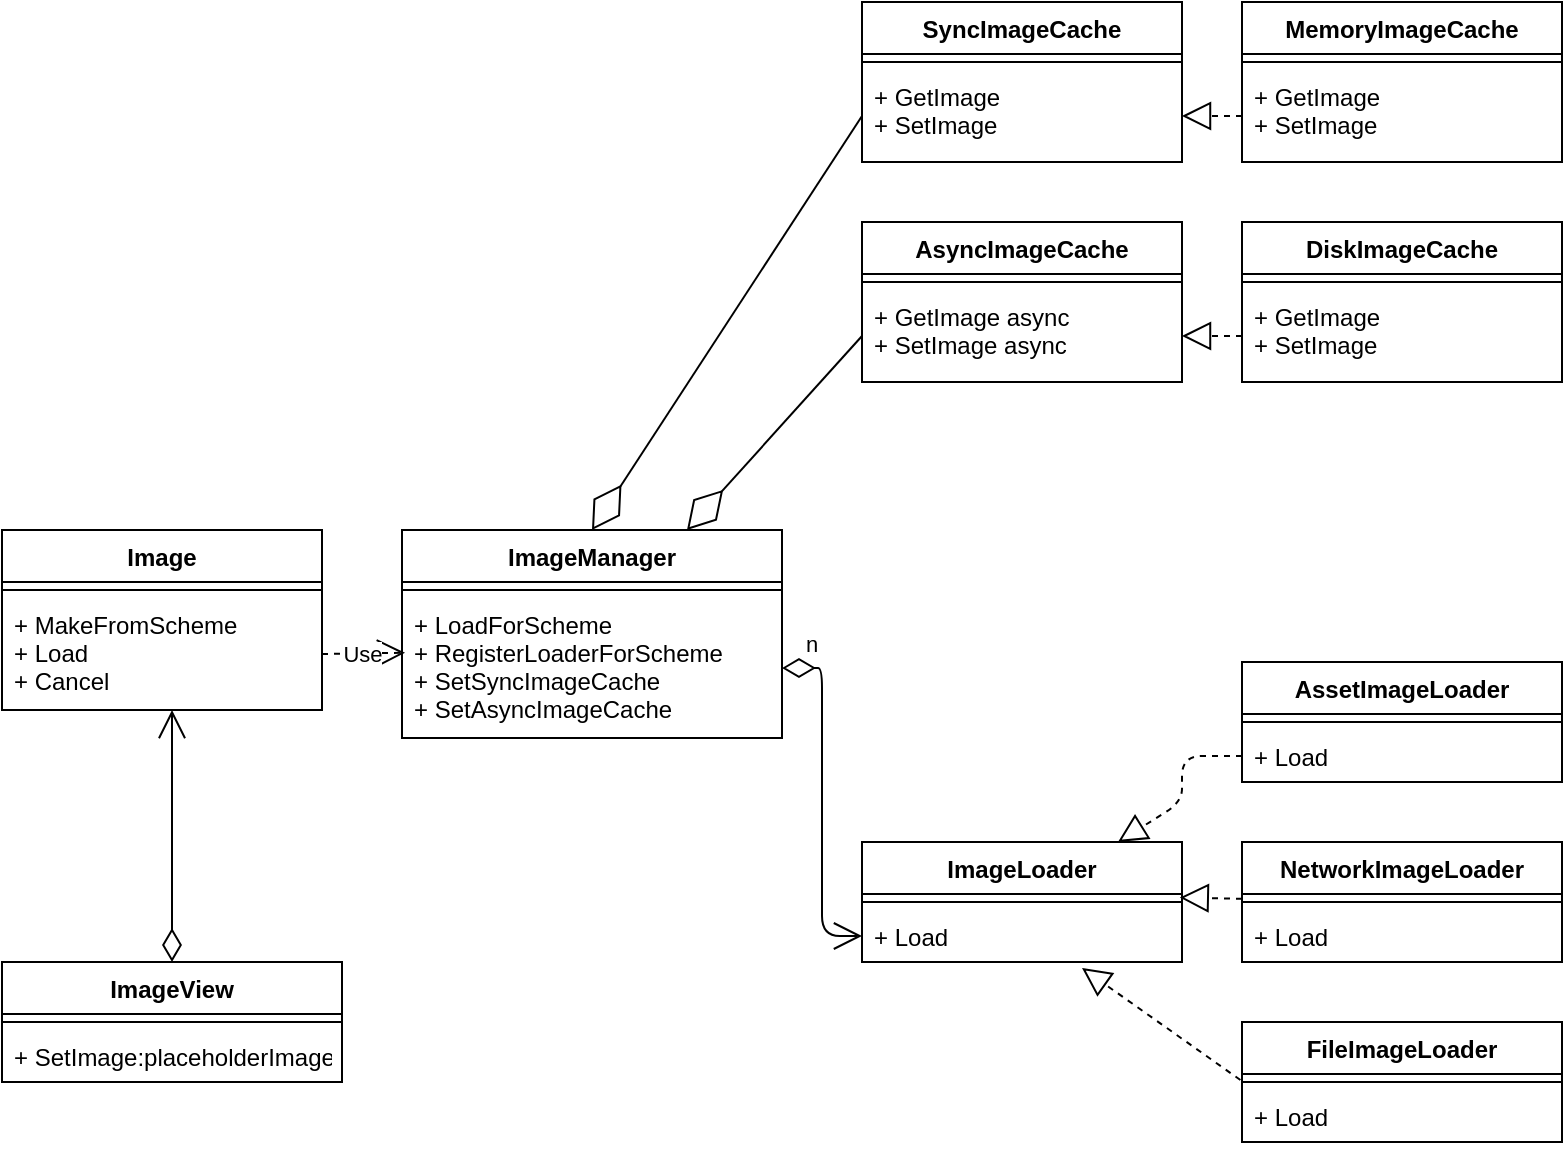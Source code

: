 <mxfile version="14.9.2" type="github" pages="2">
  <diagram id="C5RBs43oDa-KdzZeNtuy" name="类图">
    <mxGraphModel dx="1550" dy="835" grid="1" gridSize="10" guides="1" tooltips="1" connect="1" arrows="1" fold="1" page="1" pageScale="1" pageWidth="827" pageHeight="1169" math="0" shadow="0">
      <root>
        <mxCell id="WIyWlLk6GJQsqaUBKTNV-0" />
        <mxCell id="WIyWlLk6GJQsqaUBKTNV-1" parent="WIyWlLk6GJQsqaUBKTNV-0" />
        <mxCell id="ElBxLmXVURE3lKghsFF9-0" value="Image" style="swimlane;fontStyle=1;align=center;verticalAlign=top;childLayout=stackLayout;horizontal=1;startSize=26;horizontalStack=0;resizeParent=1;resizeParentMax=0;resizeLast=0;collapsible=1;marginBottom=0;" vertex="1" parent="WIyWlLk6GJQsqaUBKTNV-1">
          <mxGeometry x="10" y="364" width="160" height="90" as="geometry" />
        </mxCell>
        <mxCell id="ElBxLmXVURE3lKghsFF9-2" value="" style="line;strokeWidth=1;fillColor=none;align=left;verticalAlign=middle;spacingTop=-1;spacingLeft=3;spacingRight=3;rotatable=0;labelPosition=right;points=[];portConstraint=eastwest;" vertex="1" parent="ElBxLmXVURE3lKghsFF9-0">
          <mxGeometry y="26" width="160" height="8" as="geometry" />
        </mxCell>
        <mxCell id="ElBxLmXVURE3lKghsFF9-3" value="+ MakeFromScheme&#xa;+ Load&#xa;+ Cancel" style="text;strokeColor=none;fillColor=none;align=left;verticalAlign=top;spacingLeft=4;spacingRight=4;overflow=hidden;rotatable=0;points=[[0,0.5],[1,0.5]];portConstraint=eastwest;" vertex="1" parent="ElBxLmXVURE3lKghsFF9-0">
          <mxGeometry y="34" width="160" height="56" as="geometry" />
        </mxCell>
        <mxCell id="ElBxLmXVURE3lKghsFF9-4" value="ImageManager" style="swimlane;fontStyle=1;align=center;verticalAlign=top;childLayout=stackLayout;horizontal=1;startSize=26;horizontalStack=0;resizeParent=1;resizeParentMax=0;resizeLast=0;collapsible=1;marginBottom=0;" vertex="1" parent="WIyWlLk6GJQsqaUBKTNV-1">
          <mxGeometry x="210" y="364" width="190" height="104" as="geometry" />
        </mxCell>
        <mxCell id="ElBxLmXVURE3lKghsFF9-6" value="" style="line;strokeWidth=1;fillColor=none;align=left;verticalAlign=middle;spacingTop=-1;spacingLeft=3;spacingRight=3;rotatable=0;labelPosition=right;points=[];portConstraint=eastwest;" vertex="1" parent="ElBxLmXVURE3lKghsFF9-4">
          <mxGeometry y="26" width="190" height="8" as="geometry" />
        </mxCell>
        <mxCell id="ElBxLmXVURE3lKghsFF9-7" value="+ LoadForScheme&#xa;+ RegisterLoaderForScheme&#xa;+ SetSyncImageCache&#xa;+ SetAsyncImageCache" style="text;strokeColor=none;fillColor=none;align=left;verticalAlign=top;spacingLeft=4;spacingRight=4;overflow=hidden;rotatable=0;points=[[0,0.5],[1,0.5]];portConstraint=eastwest;" vertex="1" parent="ElBxLmXVURE3lKghsFF9-4">
          <mxGeometry y="34" width="190" height="70" as="geometry" />
        </mxCell>
        <mxCell id="ElBxLmXVURE3lKghsFF9-8" value="ImageLoader" style="swimlane;fontStyle=1;align=center;verticalAlign=top;childLayout=stackLayout;horizontal=1;startSize=26;horizontalStack=0;resizeParent=1;resizeParentMax=0;resizeLast=0;collapsible=1;marginBottom=0;" vertex="1" parent="WIyWlLk6GJQsqaUBKTNV-1">
          <mxGeometry x="440" y="520" width="160" height="60" as="geometry" />
        </mxCell>
        <mxCell id="ElBxLmXVURE3lKghsFF9-10" value="" style="line;strokeWidth=1;fillColor=none;align=left;verticalAlign=middle;spacingTop=-1;spacingLeft=3;spacingRight=3;rotatable=0;labelPosition=right;points=[];portConstraint=eastwest;" vertex="1" parent="ElBxLmXVURE3lKghsFF9-8">
          <mxGeometry y="26" width="160" height="8" as="geometry" />
        </mxCell>
        <mxCell id="ElBxLmXVURE3lKghsFF9-11" value="+ Load" style="text;strokeColor=none;fillColor=none;align=left;verticalAlign=top;spacingLeft=4;spacingRight=4;overflow=hidden;rotatable=0;points=[[0,0.5],[1,0.5]];portConstraint=eastwest;" vertex="1" parent="ElBxLmXVURE3lKghsFF9-8">
          <mxGeometry y="34" width="160" height="26" as="geometry" />
        </mxCell>
        <mxCell id="ElBxLmXVURE3lKghsFF9-12" value="FileImageLoader" style="swimlane;fontStyle=1;align=center;verticalAlign=top;childLayout=stackLayout;horizontal=1;startSize=26;horizontalStack=0;resizeParent=1;resizeParentMax=0;resizeLast=0;collapsible=1;marginBottom=0;" vertex="1" parent="WIyWlLk6GJQsqaUBKTNV-1">
          <mxGeometry x="630" y="610" width="160" height="60" as="geometry" />
        </mxCell>
        <mxCell id="ElBxLmXVURE3lKghsFF9-14" value="" style="line;strokeWidth=1;fillColor=none;align=left;verticalAlign=middle;spacingTop=-1;spacingLeft=3;spacingRight=3;rotatable=0;labelPosition=right;points=[];portConstraint=eastwest;" vertex="1" parent="ElBxLmXVURE3lKghsFF9-12">
          <mxGeometry y="26" width="160" height="8" as="geometry" />
        </mxCell>
        <mxCell id="ElBxLmXVURE3lKghsFF9-15" value="+ Load" style="text;strokeColor=none;fillColor=none;align=left;verticalAlign=top;spacingLeft=4;spacingRight=4;overflow=hidden;rotatable=0;points=[[0,0.5],[1,0.5]];portConstraint=eastwest;" vertex="1" parent="ElBxLmXVURE3lKghsFF9-12">
          <mxGeometry y="34" width="160" height="26" as="geometry" />
        </mxCell>
        <mxCell id="ElBxLmXVURE3lKghsFF9-16" value="NetworkImageLoader" style="swimlane;fontStyle=1;align=center;verticalAlign=top;childLayout=stackLayout;horizontal=1;startSize=26;horizontalStack=0;resizeParent=1;resizeParentMax=0;resizeLast=0;collapsible=1;marginBottom=0;" vertex="1" parent="WIyWlLk6GJQsqaUBKTNV-1">
          <mxGeometry x="630" y="520" width="160" height="60" as="geometry" />
        </mxCell>
        <mxCell id="ElBxLmXVURE3lKghsFF9-17" value="" style="line;strokeWidth=1;fillColor=none;align=left;verticalAlign=middle;spacingTop=-1;spacingLeft=3;spacingRight=3;rotatable=0;labelPosition=right;points=[];portConstraint=eastwest;" vertex="1" parent="ElBxLmXVURE3lKghsFF9-16">
          <mxGeometry y="26" width="160" height="8" as="geometry" />
        </mxCell>
        <mxCell id="ElBxLmXVURE3lKghsFF9-18" value="+ Load" style="text;strokeColor=none;fillColor=none;align=left;verticalAlign=top;spacingLeft=4;spacingRight=4;overflow=hidden;rotatable=0;points=[[0,0.5],[1,0.5]];portConstraint=eastwest;" vertex="1" parent="ElBxLmXVURE3lKghsFF9-16">
          <mxGeometry y="34" width="160" height="26" as="geometry" />
        </mxCell>
        <mxCell id="ElBxLmXVURE3lKghsFF9-19" value="AssetImageLoader" style="swimlane;fontStyle=1;align=center;verticalAlign=top;childLayout=stackLayout;horizontal=1;startSize=26;horizontalStack=0;resizeParent=1;resizeParentMax=0;resizeLast=0;collapsible=1;marginBottom=0;" vertex="1" parent="WIyWlLk6GJQsqaUBKTNV-1">
          <mxGeometry x="630" y="430" width="160" height="60" as="geometry" />
        </mxCell>
        <mxCell id="ElBxLmXVURE3lKghsFF9-20" value="" style="line;strokeWidth=1;fillColor=none;align=left;verticalAlign=middle;spacingTop=-1;spacingLeft=3;spacingRight=3;rotatable=0;labelPosition=right;points=[];portConstraint=eastwest;" vertex="1" parent="ElBxLmXVURE3lKghsFF9-19">
          <mxGeometry y="26" width="160" height="8" as="geometry" />
        </mxCell>
        <mxCell id="ElBxLmXVURE3lKghsFF9-21" value="+ Load" style="text;strokeColor=none;fillColor=none;align=left;verticalAlign=top;spacingLeft=4;spacingRight=4;overflow=hidden;rotatable=0;points=[[0,0.5],[1,0.5]];portConstraint=eastwest;" vertex="1" parent="ElBxLmXVURE3lKghsFF9-19">
          <mxGeometry y="34" width="160" height="26" as="geometry" />
        </mxCell>
        <mxCell id="ElBxLmXVURE3lKghsFF9-22" value="SyncImageCache" style="swimlane;fontStyle=1;align=center;verticalAlign=top;childLayout=stackLayout;horizontal=1;startSize=26;horizontalStack=0;resizeParent=1;resizeParentMax=0;resizeLast=0;collapsible=1;marginBottom=0;" vertex="1" parent="WIyWlLk6GJQsqaUBKTNV-1">
          <mxGeometry x="440" y="100" width="160" height="80" as="geometry" />
        </mxCell>
        <mxCell id="ElBxLmXVURE3lKghsFF9-24" value="" style="line;strokeWidth=1;fillColor=none;align=left;verticalAlign=middle;spacingTop=-1;spacingLeft=3;spacingRight=3;rotatable=0;labelPosition=right;points=[];portConstraint=eastwest;" vertex="1" parent="ElBxLmXVURE3lKghsFF9-22">
          <mxGeometry y="26" width="160" height="8" as="geometry" />
        </mxCell>
        <mxCell id="ElBxLmXVURE3lKghsFF9-25" value="+ GetImage&#xa;+ SetImage" style="text;strokeColor=none;fillColor=none;align=left;verticalAlign=top;spacingLeft=4;spacingRight=4;overflow=hidden;rotatable=0;points=[[0,0.5],[1,0.5]];portConstraint=eastwest;" vertex="1" parent="ElBxLmXVURE3lKghsFF9-22">
          <mxGeometry y="34" width="160" height="46" as="geometry" />
        </mxCell>
        <mxCell id="ElBxLmXVURE3lKghsFF9-26" value="AsyncImageCache" style="swimlane;fontStyle=1;align=center;verticalAlign=top;childLayout=stackLayout;horizontal=1;startSize=26;horizontalStack=0;resizeParent=1;resizeParentMax=0;resizeLast=0;collapsible=1;marginBottom=0;" vertex="1" parent="WIyWlLk6GJQsqaUBKTNV-1">
          <mxGeometry x="440" y="210" width="160" height="80" as="geometry" />
        </mxCell>
        <mxCell id="ElBxLmXVURE3lKghsFF9-27" value="" style="line;strokeWidth=1;fillColor=none;align=left;verticalAlign=middle;spacingTop=-1;spacingLeft=3;spacingRight=3;rotatable=0;labelPosition=right;points=[];portConstraint=eastwest;" vertex="1" parent="ElBxLmXVURE3lKghsFF9-26">
          <mxGeometry y="26" width="160" height="8" as="geometry" />
        </mxCell>
        <mxCell id="ElBxLmXVURE3lKghsFF9-28" value="+ GetImage async&#xa;+ SetImage async" style="text;strokeColor=none;fillColor=none;align=left;verticalAlign=top;spacingLeft=4;spacingRight=4;overflow=hidden;rotatable=0;points=[[0,0.5],[1,0.5]];portConstraint=eastwest;" vertex="1" parent="ElBxLmXVURE3lKghsFF9-26">
          <mxGeometry y="34" width="160" height="46" as="geometry" />
        </mxCell>
        <mxCell id="ElBxLmXVURE3lKghsFF9-29" value="MemoryImageCache" style="swimlane;fontStyle=1;align=center;verticalAlign=top;childLayout=stackLayout;horizontal=1;startSize=26;horizontalStack=0;resizeParent=1;resizeParentMax=0;resizeLast=0;collapsible=1;marginBottom=0;" vertex="1" parent="WIyWlLk6GJQsqaUBKTNV-1">
          <mxGeometry x="630" y="100" width="160" height="80" as="geometry" />
        </mxCell>
        <mxCell id="ElBxLmXVURE3lKghsFF9-30" value="" style="line;strokeWidth=1;fillColor=none;align=left;verticalAlign=middle;spacingTop=-1;spacingLeft=3;spacingRight=3;rotatable=0;labelPosition=right;points=[];portConstraint=eastwest;" vertex="1" parent="ElBxLmXVURE3lKghsFF9-29">
          <mxGeometry y="26" width="160" height="8" as="geometry" />
        </mxCell>
        <mxCell id="ElBxLmXVURE3lKghsFF9-31" value="+ GetImage&#xa;+ SetImage" style="text;strokeColor=none;fillColor=none;align=left;verticalAlign=top;spacingLeft=4;spacingRight=4;overflow=hidden;rotatable=0;points=[[0,0.5],[1,0.5]];portConstraint=eastwest;" vertex="1" parent="ElBxLmXVURE3lKghsFF9-29">
          <mxGeometry y="34" width="160" height="46" as="geometry" />
        </mxCell>
        <mxCell id="ElBxLmXVURE3lKghsFF9-32" value="DiskImageCache" style="swimlane;fontStyle=1;align=center;verticalAlign=top;childLayout=stackLayout;horizontal=1;startSize=26;horizontalStack=0;resizeParent=1;resizeParentMax=0;resizeLast=0;collapsible=1;marginBottom=0;" vertex="1" parent="WIyWlLk6GJQsqaUBKTNV-1">
          <mxGeometry x="630" y="210" width="160" height="80" as="geometry" />
        </mxCell>
        <mxCell id="ElBxLmXVURE3lKghsFF9-33" value="" style="line;strokeWidth=1;fillColor=none;align=left;verticalAlign=middle;spacingTop=-1;spacingLeft=3;spacingRight=3;rotatable=0;labelPosition=right;points=[];portConstraint=eastwest;" vertex="1" parent="ElBxLmXVURE3lKghsFF9-32">
          <mxGeometry y="26" width="160" height="8" as="geometry" />
        </mxCell>
        <mxCell id="ElBxLmXVURE3lKghsFF9-34" value="+ GetImage&#xa;+ SetImage" style="text;strokeColor=none;fillColor=none;align=left;verticalAlign=top;spacingLeft=4;spacingRight=4;overflow=hidden;rotatable=0;points=[[0,0.5],[1,0.5]];portConstraint=eastwest;" vertex="1" parent="ElBxLmXVURE3lKghsFF9-32">
          <mxGeometry y="34" width="160" height="46" as="geometry" />
        </mxCell>
        <mxCell id="ElBxLmXVURE3lKghsFF9-39" value="ImageView" style="swimlane;fontStyle=1;align=center;verticalAlign=top;childLayout=stackLayout;horizontal=1;startSize=26;horizontalStack=0;resizeParent=1;resizeParentMax=0;resizeLast=0;collapsible=1;marginBottom=0;" vertex="1" parent="WIyWlLk6GJQsqaUBKTNV-1">
          <mxGeometry x="10" y="580" width="170" height="60" as="geometry" />
        </mxCell>
        <mxCell id="ElBxLmXVURE3lKghsFF9-41" value="" style="line;strokeWidth=1;fillColor=none;align=left;verticalAlign=middle;spacingTop=-1;spacingLeft=3;spacingRight=3;rotatable=0;labelPosition=right;points=[];portConstraint=eastwest;" vertex="1" parent="ElBxLmXVURE3lKghsFF9-39">
          <mxGeometry y="26" width="170" height="8" as="geometry" />
        </mxCell>
        <mxCell id="ElBxLmXVURE3lKghsFF9-42" value="+ SetImage:placeholderImage" style="text;strokeColor=none;fillColor=none;align=left;verticalAlign=top;spacingLeft=4;spacingRight=4;overflow=hidden;rotatable=0;points=[[0,0.5],[1,0.5]];portConstraint=eastwest;" vertex="1" parent="ElBxLmXVURE3lKghsFF9-39">
          <mxGeometry y="34" width="170" height="26" as="geometry" />
        </mxCell>
        <mxCell id="ElBxLmXVURE3lKghsFF9-47" value="" style="endArrow=open;html=1;endSize=12;startArrow=diamondThin;startSize=14;startFill=0;edgeStyle=orthogonalEdgeStyle;align=left;verticalAlign=bottom;exitX=0.5;exitY=0;exitDx=0;exitDy=0;" edge="1" parent="WIyWlLk6GJQsqaUBKTNV-1" source="ElBxLmXVURE3lKghsFF9-39" target="ElBxLmXVURE3lKghsFF9-3">
          <mxGeometry x="-0.682" y="25" relative="1" as="geometry">
            <mxPoint x="70" y="520" as="sourcePoint" />
            <mxPoint x="230" y="520" as="targetPoint" />
            <Array as="points">
              <mxPoint x="95" y="500" />
              <mxPoint x="95" y="500" />
            </Array>
            <mxPoint as="offset" />
          </mxGeometry>
        </mxCell>
        <mxCell id="ElBxLmXVURE3lKghsFF9-57" value="" style="endArrow=block;dashed=1;endFill=0;endSize=12;html=1;entryX=1;entryY=0.5;entryDx=0;entryDy=0;" edge="1" parent="WIyWlLk6GJQsqaUBKTNV-1" source="ElBxLmXVURE3lKghsFF9-31" target="ElBxLmXVURE3lKghsFF9-25">
          <mxGeometry width="160" relative="1" as="geometry">
            <mxPoint x="30" y="57" as="sourcePoint" />
            <mxPoint x="910" y="257" as="targetPoint" />
          </mxGeometry>
        </mxCell>
        <mxCell id="ElBxLmXVURE3lKghsFF9-58" value="" style="endArrow=block;dashed=1;endFill=0;endSize=12;html=1;entryX=1;entryY=0.5;entryDx=0;entryDy=0;" edge="1" parent="WIyWlLk6GJQsqaUBKTNV-1" source="ElBxLmXVURE3lKghsFF9-34" target="ElBxLmXVURE3lKghsFF9-28">
          <mxGeometry width="160" relative="1" as="geometry">
            <mxPoint x="30" y="57" as="sourcePoint" />
            <mxPoint x="910" y="477" as="targetPoint" />
          </mxGeometry>
        </mxCell>
        <mxCell id="ElBxLmXVURE3lKghsFF9-59" value="" style="endArrow=block;dashed=1;endFill=0;endSize=12;html=1;" edge="1" parent="WIyWlLk6GJQsqaUBKTNV-1" source="ElBxLmXVURE3lKghsFF9-21" target="ElBxLmXVURE3lKghsFF9-8">
          <mxGeometry width="160" relative="1" as="geometry">
            <mxPoint x="470" y="477" as="sourcePoint" />
            <mxPoint x="540" y="477" as="targetPoint" />
            <Array as="points">
              <mxPoint x="600" y="477" />
              <mxPoint x="600" y="500" />
            </Array>
          </mxGeometry>
        </mxCell>
        <mxCell id="ElBxLmXVURE3lKghsFF9-60" value="" style="endArrow=block;dashed=1;endFill=0;endSize=12;html=1;entryX=0.993;entryY=0.225;entryDx=0;entryDy=0;entryPerimeter=0;" edge="1" parent="WIyWlLk6GJQsqaUBKTNV-1" source="ElBxLmXVURE3lKghsFF9-17" target="ElBxLmXVURE3lKghsFF9-10">
          <mxGeometry width="160" relative="1" as="geometry">
            <mxPoint x="30" y="30" as="sourcePoint" />
            <mxPoint x="910" y="1070" as="targetPoint" />
          </mxGeometry>
        </mxCell>
        <mxCell id="ElBxLmXVURE3lKghsFF9-61" value="" style="endArrow=block;dashed=1;endFill=0;endSize=12;html=1;exitX=-0.005;exitY=-0.192;exitDx=0;exitDy=0;exitPerimeter=0;" edge="1" parent="WIyWlLk6GJQsqaUBKTNV-1" source="ElBxLmXVURE3lKghsFF9-15">
          <mxGeometry width="160" relative="1" as="geometry">
            <mxPoint x="470" y="640" as="sourcePoint" />
            <mxPoint x="550" y="583" as="targetPoint" />
          </mxGeometry>
        </mxCell>
        <mxCell id="ElBxLmXVURE3lKghsFF9-69" value="" style="endArrow=diamondThin;endFill=0;endSize=24;html=1;entryX=0.5;entryY=0;entryDx=0;entryDy=0;exitX=0;exitY=0.5;exitDx=0;exitDy=0;" edge="1" parent="WIyWlLk6GJQsqaUBKTNV-1" source="ElBxLmXVURE3lKghsFF9-25" target="ElBxLmXVURE3lKghsFF9-4">
          <mxGeometry width="160" relative="1" as="geometry">
            <mxPoint x="370" y="220" as="sourcePoint" />
            <mxPoint x="560" y="394" as="targetPoint" />
          </mxGeometry>
        </mxCell>
        <mxCell id="ElBxLmXVURE3lKghsFF9-70" value="" style="endArrow=diamondThin;endFill=0;endSize=24;html=1;exitX=0;exitY=0.5;exitDx=0;exitDy=0;entryX=0.75;entryY=0;entryDx=0;entryDy=0;" edge="1" parent="WIyWlLk6GJQsqaUBKTNV-1" source="ElBxLmXVURE3lKghsFF9-28" target="ElBxLmXVURE3lKghsFF9-4">
          <mxGeometry width="160" relative="1" as="geometry">
            <mxPoint x="400" y="433" as="sourcePoint" />
            <mxPoint x="580" y="400" as="targetPoint" />
          </mxGeometry>
        </mxCell>
        <mxCell id="ElBxLmXVURE3lKghsFF9-72" value="Use" style="endArrow=open;endSize=12;dashed=1;html=1;exitX=1;exitY=0.5;exitDx=0;exitDy=0;entryX=0.008;entryY=0.391;entryDx=0;entryDy=0;entryPerimeter=0;" edge="1" parent="WIyWlLk6GJQsqaUBKTNV-1" source="ElBxLmXVURE3lKghsFF9-3" target="ElBxLmXVURE3lKghsFF9-7">
          <mxGeometry x="-0.036" width="160" relative="1" as="geometry">
            <mxPoint x="170" y="230" as="sourcePoint" />
            <mxPoint x="330" y="230" as="targetPoint" />
            <mxPoint as="offset" />
          </mxGeometry>
        </mxCell>
        <mxCell id="ElBxLmXVURE3lKghsFF9-76" value="n" style="endArrow=open;html=1;endSize=12;startArrow=diamondThin;startSize=14;startFill=0;edgeStyle=orthogonalEdgeStyle;align=left;verticalAlign=bottom;entryX=0;entryY=0.5;entryDx=0;entryDy=0;" edge="1" parent="WIyWlLk6GJQsqaUBKTNV-1" source="ElBxLmXVURE3lKghsFF9-7" target="ElBxLmXVURE3lKghsFF9-11">
          <mxGeometry x="-0.885" y="3" relative="1" as="geometry">
            <mxPoint x="400" y="433" as="sourcePoint" />
            <mxPoint x="560" y="433" as="targetPoint" />
            <mxPoint as="offset" />
          </mxGeometry>
        </mxCell>
      </root>
    </mxGraphModel>
  </diagram>
  <diagram id="e6dttKG3sNZECCLw9FD5" name="流程图">
    <mxGraphModel dx="1550" dy="835" grid="1" gridSize="10" guides="1" tooltips="1" connect="1" arrows="1" fold="1" page="1" pageScale="1" pageWidth="827" pageHeight="1169" math="0" shadow="0">
      <root>
        <mxCell id="rP0O626_A922gGDtF3Uu-0" />
        <mxCell id="rP0O626_A922gGDtF3Uu-1" parent="rP0O626_A922gGDtF3Uu-0" />
        <mxCell id="KD-U0tcxU5hQemNpGooo-1" style="edgeStyle=elbowEdgeStyle;rounded=0;orthogonalLoop=1;jettySize=auto;elbow=vertical;html=1;" edge="1" parent="rP0O626_A922gGDtF3Uu-1" source="KD-U0tcxU5hQemNpGooo-0">
          <mxGeometry relative="1" as="geometry">
            <mxPoint x="414" y="120" as="targetPoint" />
          </mxGeometry>
        </mxCell>
        <mxCell id="KD-U0tcxU5hQemNpGooo-0" value="ImageView&lt;br&gt;Mount" style="strokeWidth=2;html=1;shape=mxgraph.flowchart.start_1;whiteSpace=wrap;" vertex="1" parent="rP0O626_A922gGDtF3Uu-1">
          <mxGeometry x="364" y="20" width="100" height="60" as="geometry" />
        </mxCell>
        <mxCell id="KD-U0tcxU5hQemNpGooo-3" style="edgeStyle=elbowEdgeStyle;rounded=0;orthogonalLoop=1;jettySize=auto;elbow=vertical;html=1;" edge="1" parent="rP0O626_A922gGDtF3Uu-1" source="KD-U0tcxU5hQemNpGooo-2">
          <mxGeometry relative="1" as="geometry">
            <mxPoint x="414" y="200" as="targetPoint" />
          </mxGeometry>
        </mxCell>
        <mxCell id="KD-U0tcxU5hQemNpGooo-2" value="通知Image加载" style="rounded=1;whiteSpace=wrap;html=1;absoluteArcSize=1;arcSize=14;strokeWidth=2;" vertex="1" parent="rP0O626_A922gGDtF3Uu-1">
          <mxGeometry x="364" y="120" width="100" height="40" as="geometry" />
        </mxCell>
        <mxCell id="KD-U0tcxU5hQemNpGooo-6" style="edgeStyle=elbowEdgeStyle;rounded=0;orthogonalLoop=1;jettySize=auto;elbow=vertical;html=1;" edge="1" parent="rP0O626_A922gGDtF3Uu-1" source="KD-U0tcxU5hQemNpGooo-4" target="KD-U0tcxU5hQemNpGooo-5">
          <mxGeometry relative="1" as="geometry" />
        </mxCell>
        <mxCell id="KD-U0tcxU5hQemNpGooo-4" value="ImageManager&lt;br&gt;加载" style="rounded=1;whiteSpace=wrap;html=1;absoluteArcSize=1;arcSize=14;strokeWidth=2;" vertex="1" parent="rP0O626_A922gGDtF3Uu-1">
          <mxGeometry x="364" y="200" width="100" height="40" as="geometry" />
        </mxCell>
        <mxCell id="KD-U0tcxU5hQemNpGooo-8" style="edgeStyle=elbowEdgeStyle;rounded=0;orthogonalLoop=1;jettySize=auto;elbow=vertical;html=1;" edge="1" parent="rP0O626_A922gGDtF3Uu-1" source="KD-U0tcxU5hQemNpGooo-5" target="KD-U0tcxU5hQemNpGooo-7">
          <mxGeometry relative="1" as="geometry" />
        </mxCell>
        <mxCell id="KD-U0tcxU5hQemNpGooo-5" value="从SyncCache读取图片" style="rounded=1;whiteSpace=wrap;html=1;absoluteArcSize=1;arcSize=14;strokeWidth=2;" vertex="1" parent="rP0O626_A922gGDtF3Uu-1">
          <mxGeometry x="356" y="270" width="116" height="40" as="geometry" />
        </mxCell>
        <mxCell id="KD-U0tcxU5hQemNpGooo-10" style="edgeStyle=elbowEdgeStyle;rounded=0;orthogonalLoop=1;jettySize=auto;elbow=vertical;html=1;" edge="1" parent="rP0O626_A922gGDtF3Uu-1" source="KD-U0tcxU5hQemNpGooo-7" target="KD-U0tcxU5hQemNpGooo-12">
          <mxGeometry relative="1" as="geometry">
            <mxPoint x="570" y="380" as="targetPoint" />
            <Array as="points">
              <mxPoint x="750" y="650" />
              <mxPoint x="810" y="660" />
            </Array>
          </mxGeometry>
        </mxCell>
        <mxCell id="KD-U0tcxU5hQemNpGooo-11" value="是" style="edgeLabel;html=1;align=center;verticalAlign=middle;resizable=0;points=[];" vertex="1" connectable="0" parent="KD-U0tcxU5hQemNpGooo-10">
          <mxGeometry x="-0.226" relative="1" as="geometry">
            <mxPoint x="-260" y="-163" as="offset" />
          </mxGeometry>
        </mxCell>
        <mxCell id="KD-U0tcxU5hQemNpGooo-13" style="edgeStyle=elbowEdgeStyle;rounded=0;orthogonalLoop=1;jettySize=auto;elbow=vertical;html=1;" edge="1" parent="rP0O626_A922gGDtF3Uu-1" source="KD-U0tcxU5hQemNpGooo-7">
          <mxGeometry relative="1" as="geometry">
            <mxPoint x="414" y="480" as="targetPoint" />
            <Array as="points">
              <mxPoint x="414" y="440" />
            </Array>
          </mxGeometry>
        </mxCell>
        <mxCell id="KD-U0tcxU5hQemNpGooo-14" value="否" style="edgeLabel;html=1;align=center;verticalAlign=middle;resizable=0;points=[];" vertex="1" connectable="0" parent="KD-U0tcxU5hQemNpGooo-13">
          <mxGeometry x="0.34" y="-3" relative="1" as="geometry">
            <mxPoint x="3" y="-10" as="offset" />
          </mxGeometry>
        </mxCell>
        <mxCell id="KD-U0tcxU5hQemNpGooo-7" value="图片是否存在" style="strokeWidth=2;html=1;shape=mxgraph.flowchart.decision;whiteSpace=wrap;" vertex="1" parent="rP0O626_A922gGDtF3Uu-1">
          <mxGeometry x="366" y="340" width="96" height="80" as="geometry" />
        </mxCell>
        <mxCell id="KD-U0tcxU5hQemNpGooo-12" value="设置图片" style="strokeWidth=2;html=1;shape=mxgraph.flowchart.terminator;whiteSpace=wrap;" vertex="1" parent="rP0O626_A922gGDtF3Uu-1">
          <mxGeometry x="364" y="810" width="100" height="60" as="geometry" />
        </mxCell>
        <mxCell id="KD-U0tcxU5hQemNpGooo-30" style="edgeStyle=elbowEdgeStyle;rounded=0;orthogonalLoop=1;jettySize=auto;elbow=vertical;html=1;" edge="1" parent="rP0O626_A922gGDtF3Uu-1" source="KD-U0tcxU5hQemNpGooo-17" target="KD-U0tcxU5hQemNpGooo-21">
          <mxGeometry relative="1" as="geometry" />
        </mxCell>
        <mxCell id="KD-U0tcxU5hQemNpGooo-32" value="File" style="edgeLabel;html=1;align=center;verticalAlign=middle;resizable=0;points=[];" vertex="1" connectable="0" parent="KD-U0tcxU5hQemNpGooo-30">
          <mxGeometry x="-0.427" y="-3" relative="1" as="geometry">
            <mxPoint x="24" y="-3" as="offset" />
          </mxGeometry>
        </mxCell>
        <mxCell id="KD-U0tcxU5hQemNpGooo-40" style="edgeStyle=elbowEdgeStyle;rounded=0;orthogonalLoop=1;jettySize=auto;elbow=vertical;html=1;entryX=1;entryY=0.5;entryDx=0;entryDy=0;entryPerimeter=0;" edge="1" parent="rP0O626_A922gGDtF3Uu-1" source="KD-U0tcxU5hQemNpGooo-17" target="KD-U0tcxU5hQemNpGooo-35">
          <mxGeometry relative="1" as="geometry" />
        </mxCell>
        <mxCell id="KD-U0tcxU5hQemNpGooo-41" value="Network" style="edgeLabel;html=1;align=center;verticalAlign=middle;resizable=0;points=[];" vertex="1" connectable="0" parent="KD-U0tcxU5hQemNpGooo-40">
          <mxGeometry x="0.394" relative="1" as="geometry">
            <mxPoint x="18" as="offset" />
          </mxGeometry>
        </mxCell>
        <mxCell id="KD-U0tcxU5hQemNpGooo-53" style="edgeStyle=elbowEdgeStyle;rounded=0;orthogonalLoop=1;jettySize=auto;elbow=vertical;html=1;" edge="1" parent="rP0O626_A922gGDtF3Uu-1" source="KD-U0tcxU5hQemNpGooo-17">
          <mxGeometry relative="1" as="geometry">
            <mxPoint x="414" y="650" as="targetPoint" />
          </mxGeometry>
        </mxCell>
        <mxCell id="KD-U0tcxU5hQemNpGooo-54" value="其他类型" style="edgeLabel;html=1;align=center;verticalAlign=middle;resizable=0;points=[];" vertex="1" connectable="0" parent="KD-U0tcxU5hQemNpGooo-53">
          <mxGeometry x="-0.286" y="1" relative="1" as="geometry">
            <mxPoint as="offset" />
          </mxGeometry>
        </mxCell>
        <mxCell id="KD-U0tcxU5hQemNpGooo-17" value="判断Image&lt;br&gt;Scheme类型" style="strokeWidth=2;html=1;shape=mxgraph.flowchart.decision;whiteSpace=wrap;" vertex="1" parent="rP0O626_A922gGDtF3Uu-1">
          <mxGeometry x="362" y="480" width="104" height="100" as="geometry" />
        </mxCell>
        <mxCell id="KD-U0tcxU5hQemNpGooo-60" style="edgeStyle=elbowEdgeStyle;rounded=0;orthogonalLoop=1;jettySize=auto;elbow=vertical;html=1;entryX=1;entryY=0.5;entryDx=0;entryDy=0;" edge="1" parent="rP0O626_A922gGDtF3Uu-1" source="KD-U0tcxU5hQemNpGooo-21" target="KD-U0tcxU5hQemNpGooo-48">
          <mxGeometry relative="1" as="geometry">
            <Array as="points">
              <mxPoint x="560" y="750" />
              <mxPoint x="625" y="780" />
            </Array>
          </mxGeometry>
        </mxCell>
        <mxCell id="KD-U0tcxU5hQemNpGooo-21" value="FileImageLoader&lt;br&gt;读取图片数据" style="rounded=1;whiteSpace=wrap;html=1;absoluteArcSize=1;arcSize=14;strokeWidth=2;fillColor=#e1d5e7;strokeColor=#9673a6;" vertex="1" parent="rP0O626_A922gGDtF3Uu-1">
          <mxGeometry x="570" y="510" width="110" height="40" as="geometry" />
        </mxCell>
        <mxCell id="KD-U0tcxU5hQemNpGooo-59" style="edgeStyle=elbowEdgeStyle;rounded=0;orthogonalLoop=1;jettySize=auto;elbow=vertical;html=1;entryX=0;entryY=0.75;entryDx=0;entryDy=0;" edge="1" parent="rP0O626_A922gGDtF3Uu-1" source="KD-U0tcxU5hQemNpGooo-22" target="KD-U0tcxU5hQemNpGooo-48">
          <mxGeometry relative="1" as="geometry">
            <Array as="points">
              <mxPoint x="310" y="760" />
              <mxPoint x="80" y="790" />
            </Array>
          </mxGeometry>
        </mxCell>
        <mxCell id="KD-U0tcxU5hQemNpGooo-22" value="AsyncCache&lt;br&gt;异步读取图片数据" style="rounded=1;whiteSpace=wrap;html=1;absoluteArcSize=1;arcSize=14;strokeWidth=2;fillColor=#e1d5e7;strokeColor=#9673a6;" vertex="1" parent="rP0O626_A922gGDtF3Uu-1">
          <mxGeometry x="10" y="510" width="130" height="40" as="geometry" />
        </mxCell>
        <mxCell id="KD-U0tcxU5hQemNpGooo-44" style="edgeStyle=elbowEdgeStyle;rounded=0;orthogonalLoop=1;jettySize=auto;elbow=vertical;html=1;entryX=1;entryY=0.5;entryDx=0;entryDy=0;" edge="1" parent="rP0O626_A922gGDtF3Uu-1" source="KD-U0tcxU5hQemNpGooo-35" target="KD-U0tcxU5hQemNpGooo-22">
          <mxGeometry relative="1" as="geometry" />
        </mxCell>
        <mxCell id="KD-U0tcxU5hQemNpGooo-46" style="edgeStyle=elbowEdgeStyle;rounded=0;orthogonalLoop=1;jettySize=auto;elbow=vertical;html=1;entryX=0.5;entryY=0;entryDx=0;entryDy=0;" edge="1" parent="rP0O626_A922gGDtF3Uu-1" source="KD-U0tcxU5hQemNpGooo-35" target="KD-U0tcxU5hQemNpGooo-42">
          <mxGeometry relative="1" as="geometry" />
        </mxCell>
        <mxCell id="KD-U0tcxU5hQemNpGooo-35" value="AsyncCache&lt;br&gt;是否存在该图片" style="strokeWidth=2;html=1;shape=mxgraph.flowchart.decision;whiteSpace=wrap;" vertex="1" parent="rP0O626_A922gGDtF3Uu-1">
          <mxGeometry x="170" y="475" width="120" height="110" as="geometry" />
        </mxCell>
        <mxCell id="KD-U0tcxU5hQemNpGooo-57" style="edgeStyle=elbowEdgeStyle;rounded=0;orthogonalLoop=1;jettySize=auto;elbow=vertical;html=1;entryX=0.167;entryY=-0.065;entryDx=0;entryDy=0;entryPerimeter=0;" edge="1" parent="rP0O626_A922gGDtF3Uu-1" source="KD-U0tcxU5hQemNpGooo-42" target="KD-U0tcxU5hQemNpGooo-48">
          <mxGeometry relative="1" as="geometry">
            <Array as="points">
              <mxPoint x="230" y="710" />
              <mxPoint x="350" y="740" />
              <mxPoint x="390" y="730" />
              <mxPoint x="340" y="730" />
              <mxPoint x="310" y="780" />
            </Array>
          </mxGeometry>
        </mxCell>
        <mxCell id="KD-U0tcxU5hQemNpGooo-42" value="NetworkImageLoader&lt;br&gt;下载图片数据" style="rounded=1;whiteSpace=wrap;html=1;absoluteArcSize=1;arcSize=14;strokeWidth=2;fillColor=#e1d5e7;strokeColor=#9673a6;" vertex="1" parent="rP0O626_A922gGDtF3Uu-1">
          <mxGeometry x="165" y="630" width="130" height="40" as="geometry" />
        </mxCell>
        <mxCell id="KD-U0tcxU5hQemNpGooo-45" value="是" style="text;html=1;align=center;verticalAlign=middle;resizable=0;points=[];autosize=1;strokeColor=none;" vertex="1" parent="rP0O626_A922gGDtF3Uu-1">
          <mxGeometry x="140" y="510" width="30" height="20" as="geometry" />
        </mxCell>
        <mxCell id="KD-U0tcxU5hQemNpGooo-47" value="否" style="text;html=1;align=center;verticalAlign=middle;resizable=0;points=[];autosize=1;strokeColor=none;" vertex="1" parent="rP0O626_A922gGDtF3Uu-1">
          <mxGeometry x="230" y="590" width="30" height="20" as="geometry" />
        </mxCell>
        <mxCell id="KD-U0tcxU5hQemNpGooo-49" style="edgeStyle=elbowEdgeStyle;rounded=0;orthogonalLoop=1;jettySize=auto;elbow=vertical;html=1;" edge="1" parent="rP0O626_A922gGDtF3Uu-1" source="KD-U0tcxU5hQemNpGooo-48" target="KD-U0tcxU5hQemNpGooo-12">
          <mxGeometry relative="1" as="geometry" />
        </mxCell>
        <mxCell id="KD-U0tcxU5hQemNpGooo-48" value="解码" style="rounded=1;whiteSpace=wrap;html=1;absoluteArcSize=1;arcSize=14;strokeWidth=2;fillColor=#e1d5e7;strokeColor=#9673a6;" vertex="1" parent="rP0O626_A922gGDtF3Uu-1">
          <mxGeometry x="372" y="730" width="84" height="40" as="geometry" />
        </mxCell>
        <mxCell id="KD-U0tcxU5hQemNpGooo-56" style="edgeStyle=elbowEdgeStyle;rounded=0;orthogonalLoop=1;jettySize=auto;elbow=vertical;html=1;entryX=0.5;entryY=0;entryDx=0;entryDy=0;" edge="1" parent="rP0O626_A922gGDtF3Uu-1" source="KD-U0tcxU5hQemNpGooo-55" target="KD-U0tcxU5hQemNpGooo-48">
          <mxGeometry relative="1" as="geometry" />
        </mxCell>
        <mxCell id="KD-U0tcxU5hQemNpGooo-55" value="从ImageLoaderMap里寻找scheme对应的Loader进行处理" style="rounded=1;whiteSpace=wrap;html=1;" vertex="1" parent="rP0O626_A922gGDtF3Uu-1">
          <mxGeometry x="342" y="630" width="144" height="60" as="geometry" />
        </mxCell>
      </root>
    </mxGraphModel>
  </diagram>
</mxfile>

